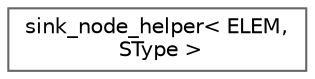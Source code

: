 digraph "类继承关系图"
{
 // LATEX_PDF_SIZE
  bgcolor="transparent";
  edge [fontname=Helvetica,fontsize=10,labelfontname=Helvetica,labelfontsize=10];
  node [fontname=Helvetica,fontsize=10,shape=box,height=0.2,width=0.4];
  rankdir="LR";
  Node0 [id="Node000000",label="sink_node_helper\< ELEM,\l SType \>",height=0.2,width=0.4,color="grey40", fillcolor="white", style="filled",URL="$classsink__node__helper.html",tooltip=" "];
}
